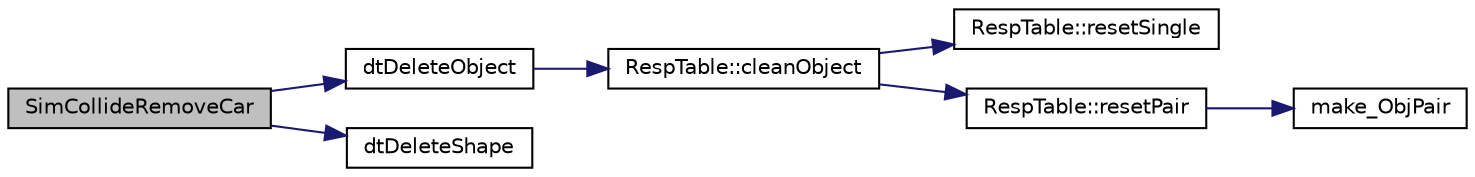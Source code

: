 digraph "SimCollideRemoveCar"
{
  edge [fontname="Helvetica",fontsize="10",labelfontname="Helvetica",labelfontsize="10"];
  node [fontname="Helvetica",fontsize="10",shape=record];
  rankdir="LR";
  Node1 [label="SimCollideRemoveCar",height=0.2,width=0.4,color="black", fillcolor="grey75", style="filled", fontcolor="black"];
  Node1 -> Node2 [color="midnightblue",fontsize="10",style="solid",fontname="Helvetica"];
  Node2 [label="dtDeleteObject",height=0.2,width=0.4,color="black", fillcolor="white", style="filled",URL="$solid_8h.html#ae258194ff72c46ef3456632b1b9f1204"];
  Node2 -> Node3 [color="midnightblue",fontsize="10",style="solid",fontname="Helvetica"];
  Node3 [label="RespTable::cleanObject",height=0.2,width=0.4,color="black", fillcolor="white", style="filled",URL="$class_resp_table.html#a514691bfc637b7d0a2156bba5e9d5abe"];
  Node3 -> Node4 [color="midnightblue",fontsize="10",style="solid",fontname="Helvetica"];
  Node4 [label="RespTable::resetSingle",height=0.2,width=0.4,color="black", fillcolor="white", style="filled",URL="$class_resp_table.html#a4a87f55965c3776bc463c75926a13765"];
  Node3 -> Node5 [color="midnightblue",fontsize="10",style="solid",fontname="Helvetica"];
  Node5 [label="RespTable::resetPair",height=0.2,width=0.4,color="black", fillcolor="white", style="filled",URL="$class_resp_table.html#aab3525a1f929c73112b968f466bafaf1"];
  Node5 -> Node6 [color="midnightblue",fontsize="10",style="solid",fontname="Helvetica"];
  Node6 [label="make_ObjPair",height=0.2,width=0.4,color="black", fillcolor="white", style="filled",URL="$_resp_table_8h.html#a147bd3ff217bf73c38e94e7b61ddec43"];
  Node1 -> Node7 [color="midnightblue",fontsize="10",style="solid",fontname="Helvetica"];
  Node7 [label="dtDeleteShape",height=0.2,width=0.4,color="black", fillcolor="white", style="filled",URL="$solid_8h.html#a6471d580e786e5a194d3b29d96d547ae"];
}
